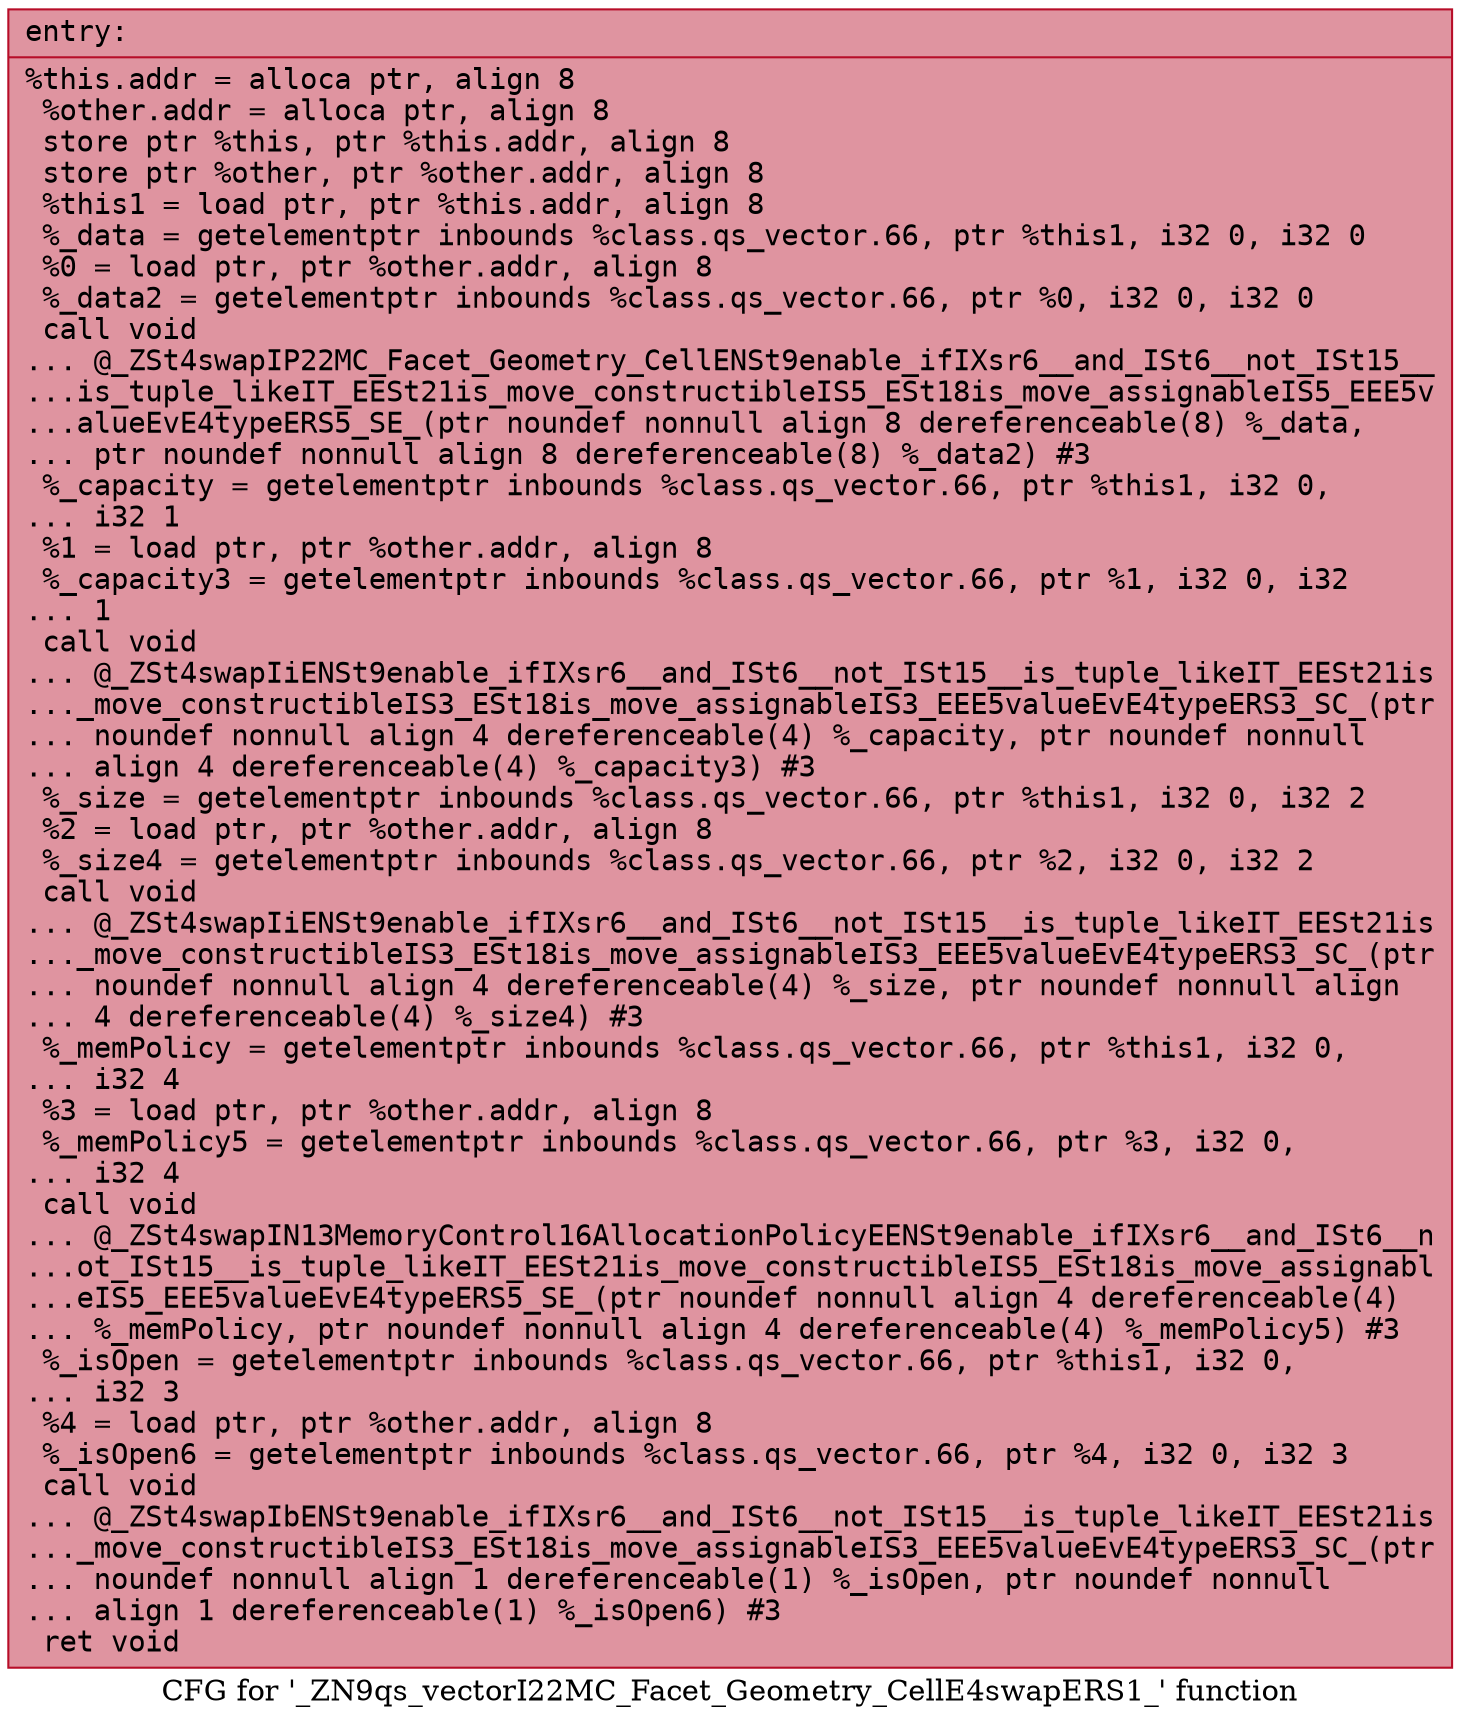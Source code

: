 digraph "CFG for '_ZN9qs_vectorI22MC_Facet_Geometry_CellE4swapERS1_' function" {
	label="CFG for '_ZN9qs_vectorI22MC_Facet_Geometry_CellE4swapERS1_' function";

	Node0x55dab48cefc0 [shape=record,color="#b70d28ff", style=filled, fillcolor="#b70d2870" fontname="Courier",label="{entry:\l|  %this.addr = alloca ptr, align 8\l  %other.addr = alloca ptr, align 8\l  store ptr %this, ptr %this.addr, align 8\l  store ptr %other, ptr %other.addr, align 8\l  %this1 = load ptr, ptr %this.addr, align 8\l  %_data = getelementptr inbounds %class.qs_vector.66, ptr %this1, i32 0, i32 0\l  %0 = load ptr, ptr %other.addr, align 8\l  %_data2 = getelementptr inbounds %class.qs_vector.66, ptr %0, i32 0, i32 0\l  call void\l... @_ZSt4swapIP22MC_Facet_Geometry_CellENSt9enable_ifIXsr6__and_ISt6__not_ISt15__\l...is_tuple_likeIT_EESt21is_move_constructibleIS5_ESt18is_move_assignableIS5_EEE5v\l...alueEvE4typeERS5_SE_(ptr noundef nonnull align 8 dereferenceable(8) %_data,\l... ptr noundef nonnull align 8 dereferenceable(8) %_data2) #3\l  %_capacity = getelementptr inbounds %class.qs_vector.66, ptr %this1, i32 0,\l... i32 1\l  %1 = load ptr, ptr %other.addr, align 8\l  %_capacity3 = getelementptr inbounds %class.qs_vector.66, ptr %1, i32 0, i32\l... 1\l  call void\l... @_ZSt4swapIiENSt9enable_ifIXsr6__and_ISt6__not_ISt15__is_tuple_likeIT_EESt21is\l..._move_constructibleIS3_ESt18is_move_assignableIS3_EEE5valueEvE4typeERS3_SC_(ptr\l... noundef nonnull align 4 dereferenceable(4) %_capacity, ptr noundef nonnull\l... align 4 dereferenceable(4) %_capacity3) #3\l  %_size = getelementptr inbounds %class.qs_vector.66, ptr %this1, i32 0, i32 2\l  %2 = load ptr, ptr %other.addr, align 8\l  %_size4 = getelementptr inbounds %class.qs_vector.66, ptr %2, i32 0, i32 2\l  call void\l... @_ZSt4swapIiENSt9enable_ifIXsr6__and_ISt6__not_ISt15__is_tuple_likeIT_EESt21is\l..._move_constructibleIS3_ESt18is_move_assignableIS3_EEE5valueEvE4typeERS3_SC_(ptr\l... noundef nonnull align 4 dereferenceable(4) %_size, ptr noundef nonnull align\l... 4 dereferenceable(4) %_size4) #3\l  %_memPolicy = getelementptr inbounds %class.qs_vector.66, ptr %this1, i32 0,\l... i32 4\l  %3 = load ptr, ptr %other.addr, align 8\l  %_memPolicy5 = getelementptr inbounds %class.qs_vector.66, ptr %3, i32 0,\l... i32 4\l  call void\l... @_ZSt4swapIN13MemoryControl16AllocationPolicyEENSt9enable_ifIXsr6__and_ISt6__n\l...ot_ISt15__is_tuple_likeIT_EESt21is_move_constructibleIS5_ESt18is_move_assignabl\l...eIS5_EEE5valueEvE4typeERS5_SE_(ptr noundef nonnull align 4 dereferenceable(4)\l... %_memPolicy, ptr noundef nonnull align 4 dereferenceable(4) %_memPolicy5) #3\l  %_isOpen = getelementptr inbounds %class.qs_vector.66, ptr %this1, i32 0,\l... i32 3\l  %4 = load ptr, ptr %other.addr, align 8\l  %_isOpen6 = getelementptr inbounds %class.qs_vector.66, ptr %4, i32 0, i32 3\l  call void\l... @_ZSt4swapIbENSt9enable_ifIXsr6__and_ISt6__not_ISt15__is_tuple_likeIT_EESt21is\l..._move_constructibleIS3_ESt18is_move_assignableIS3_EEE5valueEvE4typeERS3_SC_(ptr\l... noundef nonnull align 1 dereferenceable(1) %_isOpen, ptr noundef nonnull\l... align 1 dereferenceable(1) %_isOpen6) #3\l  ret void\l}"];
}
